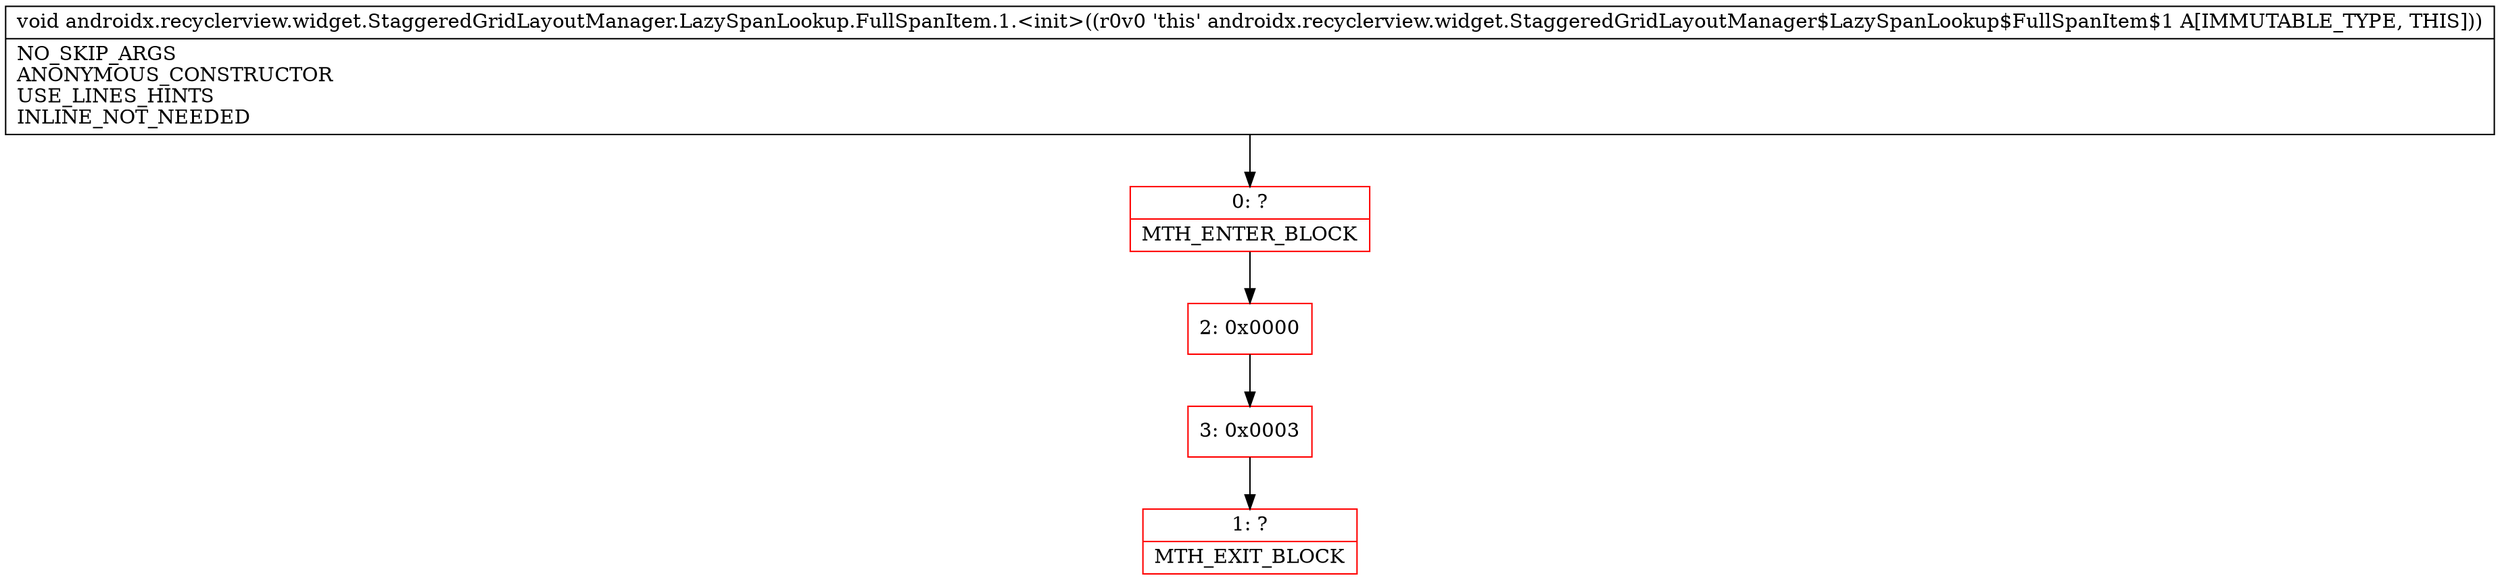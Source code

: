digraph "CFG forandroidx.recyclerview.widget.StaggeredGridLayoutManager.LazySpanLookup.FullSpanItem.1.\<init\>()V" {
subgraph cluster_Region_642961566 {
label = "R(0)";
node [shape=record,color=blue];
}
Node_0 [shape=record,color=red,label="{0\:\ ?|MTH_ENTER_BLOCK\l}"];
Node_2 [shape=record,color=red,label="{2\:\ 0x0000}"];
Node_3 [shape=record,color=red,label="{3\:\ 0x0003}"];
Node_1 [shape=record,color=red,label="{1\:\ ?|MTH_EXIT_BLOCK\l}"];
MethodNode[shape=record,label="{void androidx.recyclerview.widget.StaggeredGridLayoutManager.LazySpanLookup.FullSpanItem.1.\<init\>((r0v0 'this' androidx.recyclerview.widget.StaggeredGridLayoutManager$LazySpanLookup$FullSpanItem$1 A[IMMUTABLE_TYPE, THIS]))  | NO_SKIP_ARGS\lANONYMOUS_CONSTRUCTOR\lUSE_LINES_HINTS\lINLINE_NOT_NEEDED\l}"];
MethodNode -> Node_0;Node_0 -> Node_2;
Node_2 -> Node_3;
Node_3 -> Node_1;
}

